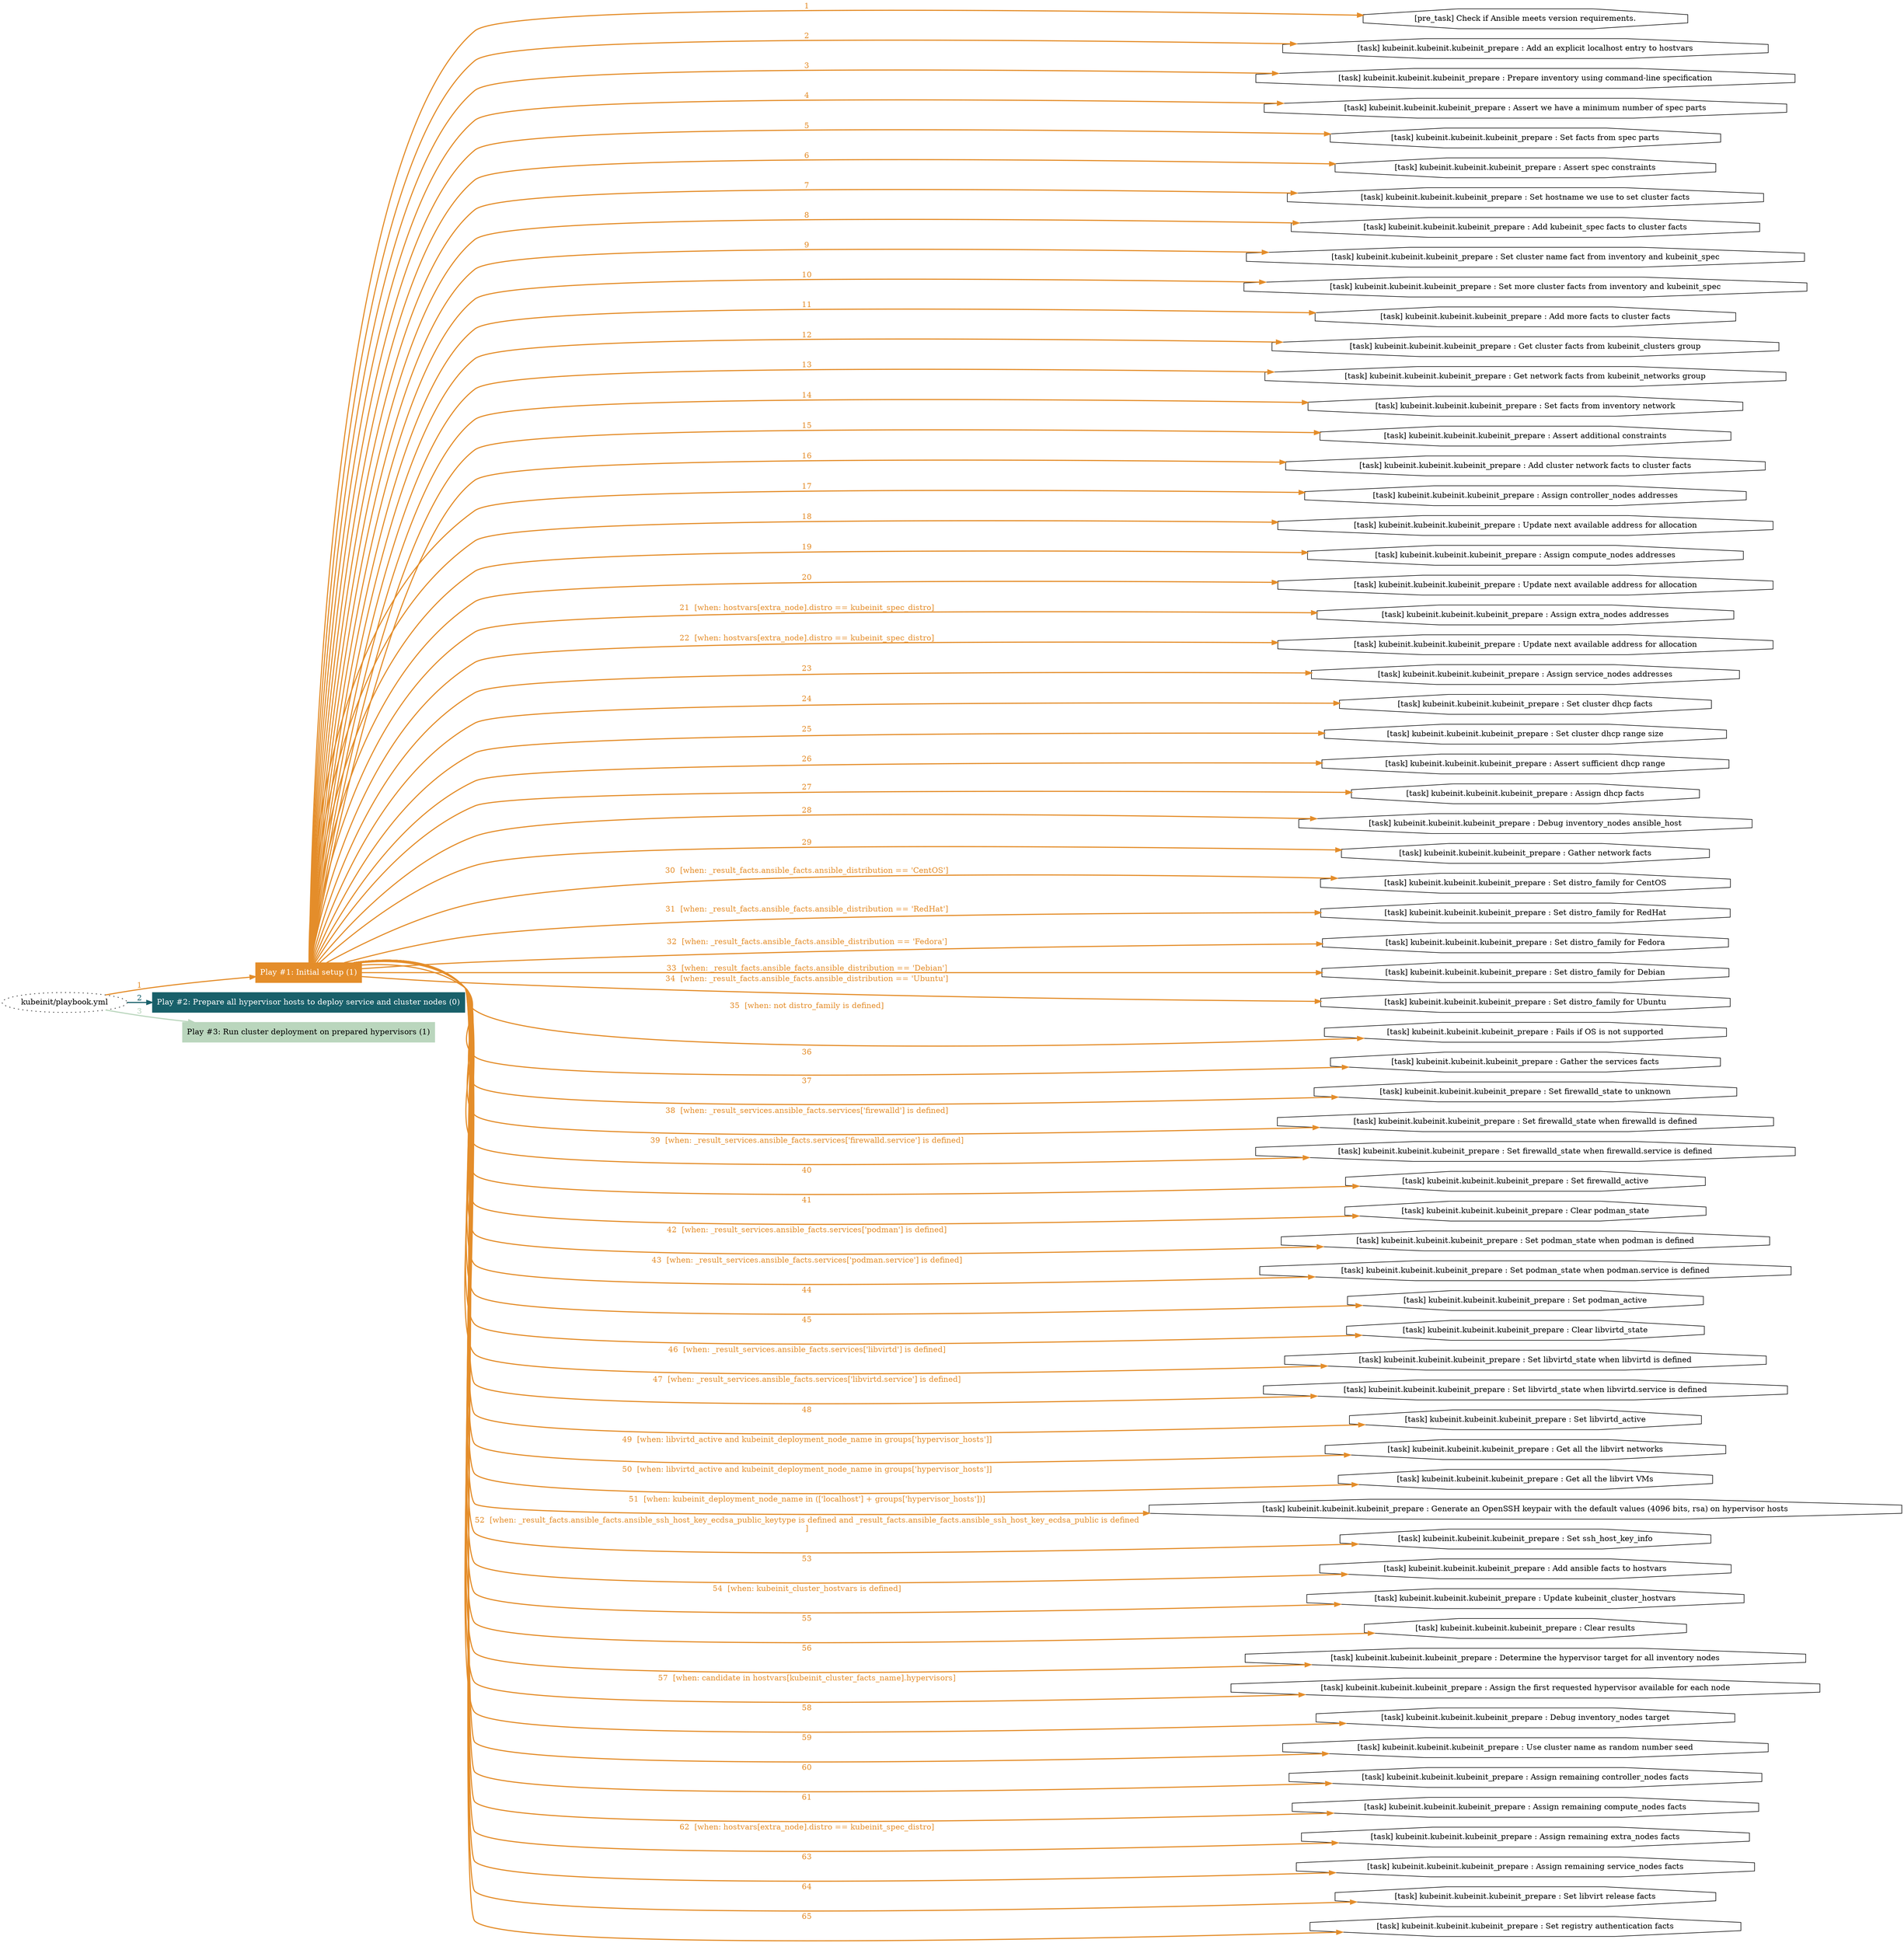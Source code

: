 digraph "kubeinit/playbook.yml "{
	graph [concentrate=true ordering=in rankdir=LR ratio=fill]
	edge [esep=5 sep=10]
	"kubeinit/playbook.yml" [id=root_node style=dotted]
	subgraph "Play #1: Initial setup (1) "{
		"Play #1: Initial setup (1)" [color="#e48d2a" fontcolor="#ffffff" id="play_7b986c22-67cb-4def-9636-bd1d582a1d0d" shape=box style=filled tooltip=localhost]
		"kubeinit/playbook.yml" -> "Play #1: Initial setup (1)" [label=1 color="#e48d2a" fontcolor="#e48d2a" id="edge_31ca2949-59d0-43eb-a2e8-09616aaf68ca" style=bold]
		"pre_task_6817d0d9-ee24-4fcb-85d5-d22f2ea6a842" [label="[pre_task] Check if Ansible meets version requirements." id="pre_task_6817d0d9-ee24-4fcb-85d5-d22f2ea6a842" shape=octagon tooltip="[pre_task] Check if Ansible meets version requirements."]
		"Play #1: Initial setup (1)" -> "pre_task_6817d0d9-ee24-4fcb-85d5-d22f2ea6a842" [label=1 color="#e48d2a" fontcolor="#e48d2a" id="edge_a08bd2ed-0dbb-4cce-8929-f7d74e242d45" style=bold]
		"task_c9180521-09ed-4635-83b1-bef91b7acabe" [label="[task] kubeinit.kubeinit.kubeinit_prepare : Add an explicit localhost entry to hostvars" id="task_c9180521-09ed-4635-83b1-bef91b7acabe" shape=octagon tooltip="[task] kubeinit.kubeinit.kubeinit_prepare : Add an explicit localhost entry to hostvars"]
		"Play #1: Initial setup (1)" -> "task_c9180521-09ed-4635-83b1-bef91b7acabe" [label=2 color="#e48d2a" fontcolor="#e48d2a" id="edge_e49dc82b-a235-43d4-971f-5964aa58189c" style=bold]
		"task_66396597-5917-4eff-8631-d83a5d34c5f9" [label="[task] kubeinit.kubeinit.kubeinit_prepare : Prepare inventory using command-line specification" id="task_66396597-5917-4eff-8631-d83a5d34c5f9" shape=octagon tooltip="[task] kubeinit.kubeinit.kubeinit_prepare : Prepare inventory using command-line specification"]
		"Play #1: Initial setup (1)" -> "task_66396597-5917-4eff-8631-d83a5d34c5f9" [label=3 color="#e48d2a" fontcolor="#e48d2a" id="edge_08696628-d636-4a68-aa08-641206d8d3b4" style=bold]
		"task_6a91beff-5b01-4e90-86f5-ffcacbf737b0" [label="[task] kubeinit.kubeinit.kubeinit_prepare : Assert we have a minimum number of spec parts" id="task_6a91beff-5b01-4e90-86f5-ffcacbf737b0" shape=octagon tooltip="[task] kubeinit.kubeinit.kubeinit_prepare : Assert we have a minimum number of spec parts"]
		"Play #1: Initial setup (1)" -> "task_6a91beff-5b01-4e90-86f5-ffcacbf737b0" [label=4 color="#e48d2a" fontcolor="#e48d2a" id="edge_c8a44e58-e1d1-4598-a8c9-9fea31396a34" style=bold]
		"task_652dfea6-d5b1-451f-ba8d-efcc2eaa5105" [label="[task] kubeinit.kubeinit.kubeinit_prepare : Set facts from spec parts" id="task_652dfea6-d5b1-451f-ba8d-efcc2eaa5105" shape=octagon tooltip="[task] kubeinit.kubeinit.kubeinit_prepare : Set facts from spec parts"]
		"Play #1: Initial setup (1)" -> "task_652dfea6-d5b1-451f-ba8d-efcc2eaa5105" [label=5 color="#e48d2a" fontcolor="#e48d2a" id="edge_f76b14f1-f5bb-49cc-a058-4617cf474d1c" style=bold]
		"task_36cf82da-03da-4f89-b7f7-6f94d3612ec6" [label="[task] kubeinit.kubeinit.kubeinit_prepare : Assert spec constraints" id="task_36cf82da-03da-4f89-b7f7-6f94d3612ec6" shape=octagon tooltip="[task] kubeinit.kubeinit.kubeinit_prepare : Assert spec constraints"]
		"Play #1: Initial setup (1)" -> "task_36cf82da-03da-4f89-b7f7-6f94d3612ec6" [label=6 color="#e48d2a" fontcolor="#e48d2a" id="edge_644d67ea-a4d0-4d26-af95-02abcca23e08" style=bold]
		"task_8ee81d50-26cc-4afa-b254-ff36227eadfd" [label="[task] kubeinit.kubeinit.kubeinit_prepare : Set hostname we use to set cluster facts" id="task_8ee81d50-26cc-4afa-b254-ff36227eadfd" shape=octagon tooltip="[task] kubeinit.kubeinit.kubeinit_prepare : Set hostname we use to set cluster facts"]
		"Play #1: Initial setup (1)" -> "task_8ee81d50-26cc-4afa-b254-ff36227eadfd" [label=7 color="#e48d2a" fontcolor="#e48d2a" id="edge_5a3140ff-1119-4cfb-8573-485ab5953702" style=bold]
		"task_86dcb9cb-442a-4ee9-a787-ae49f2bc7d7a" [label="[task] kubeinit.kubeinit.kubeinit_prepare : Add kubeinit_spec facts to cluster facts" id="task_86dcb9cb-442a-4ee9-a787-ae49f2bc7d7a" shape=octagon tooltip="[task] kubeinit.kubeinit.kubeinit_prepare : Add kubeinit_spec facts to cluster facts"]
		"Play #1: Initial setup (1)" -> "task_86dcb9cb-442a-4ee9-a787-ae49f2bc7d7a" [label=8 color="#e48d2a" fontcolor="#e48d2a" id="edge_c8c39174-669e-40f9-be2b-98349c061ec1" style=bold]
		"task_e6979958-484d-438e-9989-28a4ce02406b" [label="[task] kubeinit.kubeinit.kubeinit_prepare : Set cluster name fact from inventory and kubeinit_spec" id="task_e6979958-484d-438e-9989-28a4ce02406b" shape=octagon tooltip="[task] kubeinit.kubeinit.kubeinit_prepare : Set cluster name fact from inventory and kubeinit_spec"]
		"Play #1: Initial setup (1)" -> "task_e6979958-484d-438e-9989-28a4ce02406b" [label=9 color="#e48d2a" fontcolor="#e48d2a" id="edge_cabf21ce-2ad9-4e27-9a83-314327b56186" style=bold]
		"task_315a4aae-83b0-400c-8931-10a419196bb2" [label="[task] kubeinit.kubeinit.kubeinit_prepare : Set more cluster facts from inventory and kubeinit_spec" id="task_315a4aae-83b0-400c-8931-10a419196bb2" shape=octagon tooltip="[task] kubeinit.kubeinit.kubeinit_prepare : Set more cluster facts from inventory and kubeinit_spec"]
		"Play #1: Initial setup (1)" -> "task_315a4aae-83b0-400c-8931-10a419196bb2" [label=10 color="#e48d2a" fontcolor="#e48d2a" id="edge_d6de449d-a208-4cd3-8032-e38d0779be54" style=bold]
		"task_d1873e96-0f8c-482b-97b4-f826a87ef4be" [label="[task] kubeinit.kubeinit.kubeinit_prepare : Add more facts to cluster facts" id="task_d1873e96-0f8c-482b-97b4-f826a87ef4be" shape=octagon tooltip="[task] kubeinit.kubeinit.kubeinit_prepare : Add more facts to cluster facts"]
		"Play #1: Initial setup (1)" -> "task_d1873e96-0f8c-482b-97b4-f826a87ef4be" [label=11 color="#e48d2a" fontcolor="#e48d2a" id="edge_cb4f8c28-5c44-4c4d-9bd9-4b53845c5c0e" style=bold]
		"task_8bdadb02-d1f1-4d55-bbf3-de5945cc10b8" [label="[task] kubeinit.kubeinit.kubeinit_prepare : Get cluster facts from kubeinit_clusters group" id="task_8bdadb02-d1f1-4d55-bbf3-de5945cc10b8" shape=octagon tooltip="[task] kubeinit.kubeinit.kubeinit_prepare : Get cluster facts from kubeinit_clusters group"]
		"Play #1: Initial setup (1)" -> "task_8bdadb02-d1f1-4d55-bbf3-de5945cc10b8" [label=12 color="#e48d2a" fontcolor="#e48d2a" id="edge_d681d532-3026-4385-bae0-6244f16efe1d" style=bold]
		"task_c359cb0c-fa58-4461-af5d-842a7e775efc" [label="[task] kubeinit.kubeinit.kubeinit_prepare : Get network facts from kubeinit_networks group" id="task_c359cb0c-fa58-4461-af5d-842a7e775efc" shape=octagon tooltip="[task] kubeinit.kubeinit.kubeinit_prepare : Get network facts from kubeinit_networks group"]
		"Play #1: Initial setup (1)" -> "task_c359cb0c-fa58-4461-af5d-842a7e775efc" [label=13 color="#e48d2a" fontcolor="#e48d2a" id="edge_e630c1c6-1938-42e4-b6ce-d75490c43712" style=bold]
		"task_f8bb6c31-7c75-4b53-8cbd-f3d22cebe8dc" [label="[task] kubeinit.kubeinit.kubeinit_prepare : Set facts from inventory network" id="task_f8bb6c31-7c75-4b53-8cbd-f3d22cebe8dc" shape=octagon tooltip="[task] kubeinit.kubeinit.kubeinit_prepare : Set facts from inventory network"]
		"Play #1: Initial setup (1)" -> "task_f8bb6c31-7c75-4b53-8cbd-f3d22cebe8dc" [label=14 color="#e48d2a" fontcolor="#e48d2a" id="edge_deb8cb22-4ee5-4d94-94d7-906e487b9479" style=bold]
		"task_85bc484c-e9d6-47ee-b65a-5b2a59b8c127" [label="[task] kubeinit.kubeinit.kubeinit_prepare : Assert additional constraints" id="task_85bc484c-e9d6-47ee-b65a-5b2a59b8c127" shape=octagon tooltip="[task] kubeinit.kubeinit.kubeinit_prepare : Assert additional constraints"]
		"Play #1: Initial setup (1)" -> "task_85bc484c-e9d6-47ee-b65a-5b2a59b8c127" [label=15 color="#e48d2a" fontcolor="#e48d2a" id="edge_75175137-2d91-4ea9-8626-f5ee224d62d8" style=bold]
		"task_7aeab036-f84f-4487-a03f-91850464f890" [label="[task] kubeinit.kubeinit.kubeinit_prepare : Add cluster network facts to cluster facts" id="task_7aeab036-f84f-4487-a03f-91850464f890" shape=octagon tooltip="[task] kubeinit.kubeinit.kubeinit_prepare : Add cluster network facts to cluster facts"]
		"Play #1: Initial setup (1)" -> "task_7aeab036-f84f-4487-a03f-91850464f890" [label=16 color="#e48d2a" fontcolor="#e48d2a" id="edge_b40b8840-03c5-4b7e-b27e-dc766d564243" style=bold]
		"task_ce401cf6-754f-4edf-817c-8827cb6b56f1" [label="[task] kubeinit.kubeinit.kubeinit_prepare : Assign controller_nodes addresses" id="task_ce401cf6-754f-4edf-817c-8827cb6b56f1" shape=octagon tooltip="[task] kubeinit.kubeinit.kubeinit_prepare : Assign controller_nodes addresses"]
		"Play #1: Initial setup (1)" -> "task_ce401cf6-754f-4edf-817c-8827cb6b56f1" [label=17 color="#e48d2a" fontcolor="#e48d2a" id="edge_629a94e5-337b-4540-b0ac-fbd8ec64f404" style=bold]
		"task_f9cbcee4-f111-4b8b-9cef-b599f82b439a" [label="[task] kubeinit.kubeinit.kubeinit_prepare : Update next available address for allocation" id="task_f9cbcee4-f111-4b8b-9cef-b599f82b439a" shape=octagon tooltip="[task] kubeinit.kubeinit.kubeinit_prepare : Update next available address for allocation"]
		"Play #1: Initial setup (1)" -> "task_f9cbcee4-f111-4b8b-9cef-b599f82b439a" [label=18 color="#e48d2a" fontcolor="#e48d2a" id="edge_9ab5b7c4-e17a-417a-8e17-865cdd90d025" style=bold]
		"task_717a95a3-e9ea-4040-b5c6-84f9cd0073af" [label="[task] kubeinit.kubeinit.kubeinit_prepare : Assign compute_nodes addresses" id="task_717a95a3-e9ea-4040-b5c6-84f9cd0073af" shape=octagon tooltip="[task] kubeinit.kubeinit.kubeinit_prepare : Assign compute_nodes addresses"]
		"Play #1: Initial setup (1)" -> "task_717a95a3-e9ea-4040-b5c6-84f9cd0073af" [label=19 color="#e48d2a" fontcolor="#e48d2a" id="edge_1b09db77-7e93-4d1e-9213-ab41dbde4ee3" style=bold]
		"task_1ebca481-b539-43cd-a0fb-1b8fd75645f1" [label="[task] kubeinit.kubeinit.kubeinit_prepare : Update next available address for allocation" id="task_1ebca481-b539-43cd-a0fb-1b8fd75645f1" shape=octagon tooltip="[task] kubeinit.kubeinit.kubeinit_prepare : Update next available address for allocation"]
		"Play #1: Initial setup (1)" -> "task_1ebca481-b539-43cd-a0fb-1b8fd75645f1" [label=20 color="#e48d2a" fontcolor="#e48d2a" id="edge_cd83dcfa-7d09-414d-8d7c-67536c9e90b7" style=bold]
		"task_c44822bf-88bd-4d35-a02f-22262c8552ca" [label="[task] kubeinit.kubeinit.kubeinit_prepare : Assign extra_nodes addresses" id="task_c44822bf-88bd-4d35-a02f-22262c8552ca" shape=octagon tooltip="[task] kubeinit.kubeinit.kubeinit_prepare : Assign extra_nodes addresses"]
		"Play #1: Initial setup (1)" -> "task_c44822bf-88bd-4d35-a02f-22262c8552ca" [label="21  [when: hostvars[extra_node].distro == kubeinit_spec_distro]" color="#e48d2a" fontcolor="#e48d2a" id="edge_8bfa9b01-b259-43c4-883f-0f7dc0e06a5a" style=bold]
		"task_7c6252c9-54f1-466f-b162-d74825d6ee45" [label="[task] kubeinit.kubeinit.kubeinit_prepare : Update next available address for allocation" id="task_7c6252c9-54f1-466f-b162-d74825d6ee45" shape=octagon tooltip="[task] kubeinit.kubeinit.kubeinit_prepare : Update next available address for allocation"]
		"Play #1: Initial setup (1)" -> "task_7c6252c9-54f1-466f-b162-d74825d6ee45" [label="22  [when: hostvars[extra_node].distro == kubeinit_spec_distro]" color="#e48d2a" fontcolor="#e48d2a" id="edge_ae3aca65-9ffc-4445-a1e3-6fae7beeed88" style=bold]
		"task_36b923d4-7498-4465-9d4b-938fb282ba77" [label="[task] kubeinit.kubeinit.kubeinit_prepare : Assign service_nodes addresses" id="task_36b923d4-7498-4465-9d4b-938fb282ba77" shape=octagon tooltip="[task] kubeinit.kubeinit.kubeinit_prepare : Assign service_nodes addresses"]
		"Play #1: Initial setup (1)" -> "task_36b923d4-7498-4465-9d4b-938fb282ba77" [label=23 color="#e48d2a" fontcolor="#e48d2a" id="edge_034fb494-5d2a-4676-8b9c-e12ab7caf1e9" style=bold]
		"task_95540004-b63f-400a-bef1-00392ca592e6" [label="[task] kubeinit.kubeinit.kubeinit_prepare : Set cluster dhcp facts" id="task_95540004-b63f-400a-bef1-00392ca592e6" shape=octagon tooltip="[task] kubeinit.kubeinit.kubeinit_prepare : Set cluster dhcp facts"]
		"Play #1: Initial setup (1)" -> "task_95540004-b63f-400a-bef1-00392ca592e6" [label=24 color="#e48d2a" fontcolor="#e48d2a" id="edge_636ab881-8170-4d90-9c2a-5b9cd7ecade1" style=bold]
		"task_014d4a14-91bb-44f3-839f-74f27ae50420" [label="[task] kubeinit.kubeinit.kubeinit_prepare : Set cluster dhcp range size" id="task_014d4a14-91bb-44f3-839f-74f27ae50420" shape=octagon tooltip="[task] kubeinit.kubeinit.kubeinit_prepare : Set cluster dhcp range size"]
		"Play #1: Initial setup (1)" -> "task_014d4a14-91bb-44f3-839f-74f27ae50420" [label=25 color="#e48d2a" fontcolor="#e48d2a" id="edge_2f9e7565-a7ca-4579-8bbe-8eec8ef92f47" style=bold]
		"task_0a298037-e6e5-488f-8340-7ae45975f63a" [label="[task] kubeinit.kubeinit.kubeinit_prepare : Assert sufficient dhcp range" id="task_0a298037-e6e5-488f-8340-7ae45975f63a" shape=octagon tooltip="[task] kubeinit.kubeinit.kubeinit_prepare : Assert sufficient dhcp range"]
		"Play #1: Initial setup (1)" -> "task_0a298037-e6e5-488f-8340-7ae45975f63a" [label=26 color="#e48d2a" fontcolor="#e48d2a" id="edge_11e546ee-eb1a-415a-9ded-cc3b6f2c327c" style=bold]
		"task_f45d6e09-91d8-47ef-85a8-2c67fb000d71" [label="[task] kubeinit.kubeinit.kubeinit_prepare : Assign dhcp facts" id="task_f45d6e09-91d8-47ef-85a8-2c67fb000d71" shape=octagon tooltip="[task] kubeinit.kubeinit.kubeinit_prepare : Assign dhcp facts"]
		"Play #1: Initial setup (1)" -> "task_f45d6e09-91d8-47ef-85a8-2c67fb000d71" [label=27 color="#e48d2a" fontcolor="#e48d2a" id="edge_e70405c5-1668-4a55-9820-d462c65d6b38" style=bold]
		"task_de5baca3-2e34-4520-bbf3-e7aab7882cd4" [label="[task] kubeinit.kubeinit.kubeinit_prepare : Debug inventory_nodes ansible_host" id="task_de5baca3-2e34-4520-bbf3-e7aab7882cd4" shape=octagon tooltip="[task] kubeinit.kubeinit.kubeinit_prepare : Debug inventory_nodes ansible_host"]
		"Play #1: Initial setup (1)" -> "task_de5baca3-2e34-4520-bbf3-e7aab7882cd4" [label=28 color="#e48d2a" fontcolor="#e48d2a" id="edge_ea9a4dfc-2ad9-4685-b953-73d29587dcf6" style=bold]
		"task_70a44f81-ec7e-4b3b-ad5c-93ebdacc2832" [label="[task] kubeinit.kubeinit.kubeinit_prepare : Gather network facts" id="task_70a44f81-ec7e-4b3b-ad5c-93ebdacc2832" shape=octagon tooltip="[task] kubeinit.kubeinit.kubeinit_prepare : Gather network facts"]
		"Play #1: Initial setup (1)" -> "task_70a44f81-ec7e-4b3b-ad5c-93ebdacc2832" [label=29 color="#e48d2a" fontcolor="#e48d2a" id="edge_71b301e4-315d-44aa-a6ff-65a25ff9b292" style=bold]
		"task_5434d6d8-5557-4e51-9af6-a89b33a9f73f" [label="[task] kubeinit.kubeinit.kubeinit_prepare : Set distro_family for CentOS" id="task_5434d6d8-5557-4e51-9af6-a89b33a9f73f" shape=octagon tooltip="[task] kubeinit.kubeinit.kubeinit_prepare : Set distro_family for CentOS"]
		"Play #1: Initial setup (1)" -> "task_5434d6d8-5557-4e51-9af6-a89b33a9f73f" [label="30  [when: _result_facts.ansible_facts.ansible_distribution == 'CentOS']" color="#e48d2a" fontcolor="#e48d2a" id="edge_62f7bbba-f454-4e4e-9b7c-999ce2b0e774" style=bold]
		"task_2e9ce3d3-bcac-4142-84b0-c422d3695a2c" [label="[task] kubeinit.kubeinit.kubeinit_prepare : Set distro_family for RedHat" id="task_2e9ce3d3-bcac-4142-84b0-c422d3695a2c" shape=octagon tooltip="[task] kubeinit.kubeinit.kubeinit_prepare : Set distro_family for RedHat"]
		"Play #1: Initial setup (1)" -> "task_2e9ce3d3-bcac-4142-84b0-c422d3695a2c" [label="31  [when: _result_facts.ansible_facts.ansible_distribution == 'RedHat']" color="#e48d2a" fontcolor="#e48d2a" id="edge_0784e223-4301-43e9-97a2-d3da9fbb096f" style=bold]
		"task_372af8f3-30af-442e-8214-7271f3e2e65c" [label="[task] kubeinit.kubeinit.kubeinit_prepare : Set distro_family for Fedora" id="task_372af8f3-30af-442e-8214-7271f3e2e65c" shape=octagon tooltip="[task] kubeinit.kubeinit.kubeinit_prepare : Set distro_family for Fedora"]
		"Play #1: Initial setup (1)" -> "task_372af8f3-30af-442e-8214-7271f3e2e65c" [label="32  [when: _result_facts.ansible_facts.ansible_distribution == 'Fedora']" color="#e48d2a" fontcolor="#e48d2a" id="edge_4e68d04a-b1f9-4bf4-ba92-25b8ec2504e5" style=bold]
		"task_0ae4be51-830e-40a0-8019-3d0ca82611ea" [label="[task] kubeinit.kubeinit.kubeinit_prepare : Set distro_family for Debian" id="task_0ae4be51-830e-40a0-8019-3d0ca82611ea" shape=octagon tooltip="[task] kubeinit.kubeinit.kubeinit_prepare : Set distro_family for Debian"]
		"Play #1: Initial setup (1)" -> "task_0ae4be51-830e-40a0-8019-3d0ca82611ea" [label="33  [when: _result_facts.ansible_facts.ansible_distribution == 'Debian']" color="#e48d2a" fontcolor="#e48d2a" id="edge_47420930-ff40-4a8c-8b85-606fd2a1fc67" style=bold]
		"task_489ac717-4ac3-4432-ad6c-472862154d73" [label="[task] kubeinit.kubeinit.kubeinit_prepare : Set distro_family for Ubuntu" id="task_489ac717-4ac3-4432-ad6c-472862154d73" shape=octagon tooltip="[task] kubeinit.kubeinit.kubeinit_prepare : Set distro_family for Ubuntu"]
		"Play #1: Initial setup (1)" -> "task_489ac717-4ac3-4432-ad6c-472862154d73" [label="34  [when: _result_facts.ansible_facts.ansible_distribution == 'Ubuntu']" color="#e48d2a" fontcolor="#e48d2a" id="edge_0b481d44-bd81-494d-9249-d58b5c13e455" style=bold]
		"task_a642da50-72e9-4adc-8f4b-7c4f1084b72a" [label="[task] kubeinit.kubeinit.kubeinit_prepare : Fails if OS is not supported" id="task_a642da50-72e9-4adc-8f4b-7c4f1084b72a" shape=octagon tooltip="[task] kubeinit.kubeinit.kubeinit_prepare : Fails if OS is not supported"]
		"Play #1: Initial setup (1)" -> "task_a642da50-72e9-4adc-8f4b-7c4f1084b72a" [label="35  [when: not distro_family is defined]" color="#e48d2a" fontcolor="#e48d2a" id="edge_ac8a4b19-3484-4da1-a552-27802eb89884" style=bold]
		"task_e4109d8c-31f0-4abf-87d5-d7622198e59e" [label="[task] kubeinit.kubeinit.kubeinit_prepare : Gather the services facts" id="task_e4109d8c-31f0-4abf-87d5-d7622198e59e" shape=octagon tooltip="[task] kubeinit.kubeinit.kubeinit_prepare : Gather the services facts"]
		"Play #1: Initial setup (1)" -> "task_e4109d8c-31f0-4abf-87d5-d7622198e59e" [label=36 color="#e48d2a" fontcolor="#e48d2a" id="edge_36a083f1-36fa-4cb3-827f-08ff5b5b8b32" style=bold]
		"task_90f66ce6-1123-4f81-9fb8-c8f524cd3875" [label="[task] kubeinit.kubeinit.kubeinit_prepare : Set firewalld_state to unknown" id="task_90f66ce6-1123-4f81-9fb8-c8f524cd3875" shape=octagon tooltip="[task] kubeinit.kubeinit.kubeinit_prepare : Set firewalld_state to unknown"]
		"Play #1: Initial setup (1)" -> "task_90f66ce6-1123-4f81-9fb8-c8f524cd3875" [label=37 color="#e48d2a" fontcolor="#e48d2a" id="edge_24ed1bd6-e3a2-4b4e-8278-c8f7d180fb9a" style=bold]
		"task_49d4a83c-56a8-4d98-9592-f667ff7abbee" [label="[task] kubeinit.kubeinit.kubeinit_prepare : Set firewalld_state when firewalld is defined" id="task_49d4a83c-56a8-4d98-9592-f667ff7abbee" shape=octagon tooltip="[task] kubeinit.kubeinit.kubeinit_prepare : Set firewalld_state when firewalld is defined"]
		"Play #1: Initial setup (1)" -> "task_49d4a83c-56a8-4d98-9592-f667ff7abbee" [label="38  [when: _result_services.ansible_facts.services['firewalld'] is defined]" color="#e48d2a" fontcolor="#e48d2a" id="edge_3b93e874-bc8b-4537-8e15-b8b72a124313" style=bold]
		"task_9c7e276c-b4b0-4ce2-a8a6-1bdc89874cdc" [label="[task] kubeinit.kubeinit.kubeinit_prepare : Set firewalld_state when firewalld.service is defined" id="task_9c7e276c-b4b0-4ce2-a8a6-1bdc89874cdc" shape=octagon tooltip="[task] kubeinit.kubeinit.kubeinit_prepare : Set firewalld_state when firewalld.service is defined"]
		"Play #1: Initial setup (1)" -> "task_9c7e276c-b4b0-4ce2-a8a6-1bdc89874cdc" [label="39  [when: _result_services.ansible_facts.services['firewalld.service'] is defined]" color="#e48d2a" fontcolor="#e48d2a" id="edge_7f01c980-f127-4f99-a6ce-ae646174a70a" style=bold]
		"task_13b93adc-e126-4722-b593-5146cf520040" [label="[task] kubeinit.kubeinit.kubeinit_prepare : Set firewalld_active" id="task_13b93adc-e126-4722-b593-5146cf520040" shape=octagon tooltip="[task] kubeinit.kubeinit.kubeinit_prepare : Set firewalld_active"]
		"Play #1: Initial setup (1)" -> "task_13b93adc-e126-4722-b593-5146cf520040" [label=40 color="#e48d2a" fontcolor="#e48d2a" id="edge_206a211e-ab35-4065-866b-1339fe517e3c" style=bold]
		"task_542c1921-0585-4601-bf82-3bf6f2f3727c" [label="[task] kubeinit.kubeinit.kubeinit_prepare : Clear podman_state" id="task_542c1921-0585-4601-bf82-3bf6f2f3727c" shape=octagon tooltip="[task] kubeinit.kubeinit.kubeinit_prepare : Clear podman_state"]
		"Play #1: Initial setup (1)" -> "task_542c1921-0585-4601-bf82-3bf6f2f3727c" [label=41 color="#e48d2a" fontcolor="#e48d2a" id="edge_1756bba9-52d1-423f-bb59-e90bdc9afe69" style=bold]
		"task_8a352859-563f-47c0-a192-58f99f21fa0c" [label="[task] kubeinit.kubeinit.kubeinit_prepare : Set podman_state when podman is defined" id="task_8a352859-563f-47c0-a192-58f99f21fa0c" shape=octagon tooltip="[task] kubeinit.kubeinit.kubeinit_prepare : Set podman_state when podman is defined"]
		"Play #1: Initial setup (1)" -> "task_8a352859-563f-47c0-a192-58f99f21fa0c" [label="42  [when: _result_services.ansible_facts.services['podman'] is defined]" color="#e48d2a" fontcolor="#e48d2a" id="edge_459850de-4919-428f-a2bc-a78b881ea6fe" style=bold]
		"task_4d9f32f5-5642-4aa1-b43c-eb28d61a48c0" [label="[task] kubeinit.kubeinit.kubeinit_prepare : Set podman_state when podman.service is defined" id="task_4d9f32f5-5642-4aa1-b43c-eb28d61a48c0" shape=octagon tooltip="[task] kubeinit.kubeinit.kubeinit_prepare : Set podman_state when podman.service is defined"]
		"Play #1: Initial setup (1)" -> "task_4d9f32f5-5642-4aa1-b43c-eb28d61a48c0" [label="43  [when: _result_services.ansible_facts.services['podman.service'] is defined]" color="#e48d2a" fontcolor="#e48d2a" id="edge_c9b03bee-c53d-4904-ae96-d6fa72719674" style=bold]
		"task_fa9b0741-d65d-45e2-8d3a-26feb5d29321" [label="[task] kubeinit.kubeinit.kubeinit_prepare : Set podman_active" id="task_fa9b0741-d65d-45e2-8d3a-26feb5d29321" shape=octagon tooltip="[task] kubeinit.kubeinit.kubeinit_prepare : Set podman_active"]
		"Play #1: Initial setup (1)" -> "task_fa9b0741-d65d-45e2-8d3a-26feb5d29321" [label=44 color="#e48d2a" fontcolor="#e48d2a" id="edge_3a6b345c-82da-468c-9946-c90dedc2a28e" style=bold]
		"task_a89b0ce2-e58b-4035-8c27-124087718472" [label="[task] kubeinit.kubeinit.kubeinit_prepare : Clear libvirtd_state" id="task_a89b0ce2-e58b-4035-8c27-124087718472" shape=octagon tooltip="[task] kubeinit.kubeinit.kubeinit_prepare : Clear libvirtd_state"]
		"Play #1: Initial setup (1)" -> "task_a89b0ce2-e58b-4035-8c27-124087718472" [label=45 color="#e48d2a" fontcolor="#e48d2a" id="edge_af055a4c-ca28-4983-b493-b90bb3ab18d8" style=bold]
		"task_cac2713c-bde2-4ad3-8ec2-955430bdb13b" [label="[task] kubeinit.kubeinit.kubeinit_prepare : Set libvirtd_state when libvirtd is defined" id="task_cac2713c-bde2-4ad3-8ec2-955430bdb13b" shape=octagon tooltip="[task] kubeinit.kubeinit.kubeinit_prepare : Set libvirtd_state when libvirtd is defined"]
		"Play #1: Initial setup (1)" -> "task_cac2713c-bde2-4ad3-8ec2-955430bdb13b" [label="46  [when: _result_services.ansible_facts.services['libvirtd'] is defined]" color="#e48d2a" fontcolor="#e48d2a" id="edge_17988540-bf6f-44fb-b2c8-2dcdcaba4f7a" style=bold]
		"task_2ad36ef5-9e6b-4eae-8207-d3e522ad1e3e" [label="[task] kubeinit.kubeinit.kubeinit_prepare : Set libvirtd_state when libvirtd.service is defined" id="task_2ad36ef5-9e6b-4eae-8207-d3e522ad1e3e" shape=octagon tooltip="[task] kubeinit.kubeinit.kubeinit_prepare : Set libvirtd_state when libvirtd.service is defined"]
		"Play #1: Initial setup (1)" -> "task_2ad36ef5-9e6b-4eae-8207-d3e522ad1e3e" [label="47  [when: _result_services.ansible_facts.services['libvirtd.service'] is defined]" color="#e48d2a" fontcolor="#e48d2a" id="edge_f1be89bd-dbf0-49c4-b04e-061df3419d4f" style=bold]
		"task_8a33d436-c440-4fa1-bfa9-fc34c1519efa" [label="[task] kubeinit.kubeinit.kubeinit_prepare : Set libvirtd_active" id="task_8a33d436-c440-4fa1-bfa9-fc34c1519efa" shape=octagon tooltip="[task] kubeinit.kubeinit.kubeinit_prepare : Set libvirtd_active"]
		"Play #1: Initial setup (1)" -> "task_8a33d436-c440-4fa1-bfa9-fc34c1519efa" [label=48 color="#e48d2a" fontcolor="#e48d2a" id="edge_f41c9b8c-9b2f-4fc3-beb7-6b85273532dd" style=bold]
		"task_5e26020f-024a-4c4f-bbc0-9fb8c71cd9ee" [label="[task] kubeinit.kubeinit.kubeinit_prepare : Get all the libvirt networks" id="task_5e26020f-024a-4c4f-bbc0-9fb8c71cd9ee" shape=octagon tooltip="[task] kubeinit.kubeinit.kubeinit_prepare : Get all the libvirt networks"]
		"Play #1: Initial setup (1)" -> "task_5e26020f-024a-4c4f-bbc0-9fb8c71cd9ee" [label="49  [when: libvirtd_active and kubeinit_deployment_node_name in groups['hypervisor_hosts']]" color="#e48d2a" fontcolor="#e48d2a" id="edge_d5651baf-cd0b-44b4-bf90-ca3af0fda98b" style=bold]
		"task_2f7ed6e8-b92f-49ec-b49b-caef9918cd23" [label="[task] kubeinit.kubeinit.kubeinit_prepare : Get all the libvirt VMs" id="task_2f7ed6e8-b92f-49ec-b49b-caef9918cd23" shape=octagon tooltip="[task] kubeinit.kubeinit.kubeinit_prepare : Get all the libvirt VMs"]
		"Play #1: Initial setup (1)" -> "task_2f7ed6e8-b92f-49ec-b49b-caef9918cd23" [label="50  [when: libvirtd_active and kubeinit_deployment_node_name in groups['hypervisor_hosts']]" color="#e48d2a" fontcolor="#e48d2a" id="edge_6fbddbb1-f20c-4b18-a4c1-c4de5d68aa60" style=bold]
		"task_aacc1053-a25a-4aed-aff1-ac34e9c7c112" [label="[task] kubeinit.kubeinit.kubeinit_prepare : Generate an OpenSSH keypair with the default values (4096 bits, rsa) on hypervisor hosts" id="task_aacc1053-a25a-4aed-aff1-ac34e9c7c112" shape=octagon tooltip="[task] kubeinit.kubeinit.kubeinit_prepare : Generate an OpenSSH keypair with the default values (4096 bits, rsa) on hypervisor hosts"]
		"Play #1: Initial setup (1)" -> "task_aacc1053-a25a-4aed-aff1-ac34e9c7c112" [label="51  [when: kubeinit_deployment_node_name in (['localhost'] + groups['hypervisor_hosts'])]" color="#e48d2a" fontcolor="#e48d2a" id="edge_dd6a7449-7a11-4112-8256-d7c52429770b" style=bold]
		"task_677516c2-f93a-4e31-a5ef-d670dc4d59b7" [label="[task] kubeinit.kubeinit.kubeinit_prepare : Set ssh_host_key_info" id="task_677516c2-f93a-4e31-a5ef-d670dc4d59b7" shape=octagon tooltip="[task] kubeinit.kubeinit.kubeinit_prepare : Set ssh_host_key_info"]
		"Play #1: Initial setup (1)" -> "task_677516c2-f93a-4e31-a5ef-d670dc4d59b7" [label="52  [when: _result_facts.ansible_facts.ansible_ssh_host_key_ecdsa_public_keytype is defined and _result_facts.ansible_facts.ansible_ssh_host_key_ecdsa_public is defined
]" color="#e48d2a" fontcolor="#e48d2a" id="edge_ba71469e-8c90-4e18-a5ad-4634cb479e9a" style=bold]
		"task_43475689-0de3-428a-afda-333a641ed81d" [label="[task] kubeinit.kubeinit.kubeinit_prepare : Add ansible facts to hostvars" id="task_43475689-0de3-428a-afda-333a641ed81d" shape=octagon tooltip="[task] kubeinit.kubeinit.kubeinit_prepare : Add ansible facts to hostvars"]
		"Play #1: Initial setup (1)" -> "task_43475689-0de3-428a-afda-333a641ed81d" [label=53 color="#e48d2a" fontcolor="#e48d2a" id="edge_e3563022-5213-4683-b2cd-b1f093c4e879" style=bold]
		"task_b5c10502-a2b5-42a1-ab68-e9779d3016c1" [label="[task] kubeinit.kubeinit.kubeinit_prepare : Update kubeinit_cluster_hostvars" id="task_b5c10502-a2b5-42a1-ab68-e9779d3016c1" shape=octagon tooltip="[task] kubeinit.kubeinit.kubeinit_prepare : Update kubeinit_cluster_hostvars"]
		"Play #1: Initial setup (1)" -> "task_b5c10502-a2b5-42a1-ab68-e9779d3016c1" [label="54  [when: kubeinit_cluster_hostvars is defined]" color="#e48d2a" fontcolor="#e48d2a" id="edge_3c0202af-7b96-42e6-9fe4-f9fa4203f9d3" style=bold]
		"task_1f8ed8b1-7942-4125-bd7b-70c6059a2cf1" [label="[task] kubeinit.kubeinit.kubeinit_prepare : Clear results" id="task_1f8ed8b1-7942-4125-bd7b-70c6059a2cf1" shape=octagon tooltip="[task] kubeinit.kubeinit.kubeinit_prepare : Clear results"]
		"Play #1: Initial setup (1)" -> "task_1f8ed8b1-7942-4125-bd7b-70c6059a2cf1" [label=55 color="#e48d2a" fontcolor="#e48d2a" id="edge_a749fd03-7531-4bdd-9680-6558a7244b83" style=bold]
		"task_32fe7b3b-20a7-4643-9117-15a37fca281a" [label="[task] kubeinit.kubeinit.kubeinit_prepare : Determine the hypervisor target for all inventory nodes" id="task_32fe7b3b-20a7-4643-9117-15a37fca281a" shape=octagon tooltip="[task] kubeinit.kubeinit.kubeinit_prepare : Determine the hypervisor target for all inventory nodes"]
		"Play #1: Initial setup (1)" -> "task_32fe7b3b-20a7-4643-9117-15a37fca281a" [label=56 color="#e48d2a" fontcolor="#e48d2a" id="edge_0d4240ea-b92c-4ac4-a8c3-d19bac248eb1" style=bold]
		"task_7bcbd993-7479-46f0-914e-5b4385461f0d" [label="[task] kubeinit.kubeinit.kubeinit_prepare : Assign the first requested hypervisor available for each node" id="task_7bcbd993-7479-46f0-914e-5b4385461f0d" shape=octagon tooltip="[task] kubeinit.kubeinit.kubeinit_prepare : Assign the first requested hypervisor available for each node"]
		"Play #1: Initial setup (1)" -> "task_7bcbd993-7479-46f0-914e-5b4385461f0d" [label="57  [when: candidate in hostvars[kubeinit_cluster_facts_name].hypervisors]" color="#e48d2a" fontcolor="#e48d2a" id="edge_6c70b060-4bc3-43b0-9959-5e5a1646ae4c" style=bold]
		"task_077ec462-fdd6-430f-b493-c188a5a066d2" [label="[task] kubeinit.kubeinit.kubeinit_prepare : Debug inventory_nodes target" id="task_077ec462-fdd6-430f-b493-c188a5a066d2" shape=octagon tooltip="[task] kubeinit.kubeinit.kubeinit_prepare : Debug inventory_nodes target"]
		"Play #1: Initial setup (1)" -> "task_077ec462-fdd6-430f-b493-c188a5a066d2" [label=58 color="#e48d2a" fontcolor="#e48d2a" id="edge_c5224445-bfe0-4d4e-a2cc-1cd395576293" style=bold]
		"task_de4b7ece-6e2b-4c2a-b5b7-b903c1667316" [label="[task] kubeinit.kubeinit.kubeinit_prepare : Use cluster name as random number seed" id="task_de4b7ece-6e2b-4c2a-b5b7-b903c1667316" shape=octagon tooltip="[task] kubeinit.kubeinit.kubeinit_prepare : Use cluster name as random number seed"]
		"Play #1: Initial setup (1)" -> "task_de4b7ece-6e2b-4c2a-b5b7-b903c1667316" [label=59 color="#e48d2a" fontcolor="#e48d2a" id="edge_a85aab5d-cd19-4950-9a49-f5c439c902cd" style=bold]
		"task_3b5740eb-e567-4cd1-9380-324297d004ad" [label="[task] kubeinit.kubeinit.kubeinit_prepare : Assign remaining controller_nodes facts" id="task_3b5740eb-e567-4cd1-9380-324297d004ad" shape=octagon tooltip="[task] kubeinit.kubeinit.kubeinit_prepare : Assign remaining controller_nodes facts"]
		"Play #1: Initial setup (1)" -> "task_3b5740eb-e567-4cd1-9380-324297d004ad" [label=60 color="#e48d2a" fontcolor="#e48d2a" id="edge_871dcb00-4e1f-40da-bcf0-538c49120fc0" style=bold]
		"task_a7ffaf3b-8eae-413c-aeab-fa65241d8a75" [label="[task] kubeinit.kubeinit.kubeinit_prepare : Assign remaining compute_nodes facts" id="task_a7ffaf3b-8eae-413c-aeab-fa65241d8a75" shape=octagon tooltip="[task] kubeinit.kubeinit.kubeinit_prepare : Assign remaining compute_nodes facts"]
		"Play #1: Initial setup (1)" -> "task_a7ffaf3b-8eae-413c-aeab-fa65241d8a75" [label=61 color="#e48d2a" fontcolor="#e48d2a" id="edge_6decadd2-5dcd-44d8-bb26-356b1ebae2b5" style=bold]
		"task_5f5091bf-2dc5-4ef9-aafc-52dd41a46d9f" [label="[task] kubeinit.kubeinit.kubeinit_prepare : Assign remaining extra_nodes facts" id="task_5f5091bf-2dc5-4ef9-aafc-52dd41a46d9f" shape=octagon tooltip="[task] kubeinit.kubeinit.kubeinit_prepare : Assign remaining extra_nodes facts"]
		"Play #1: Initial setup (1)" -> "task_5f5091bf-2dc5-4ef9-aafc-52dd41a46d9f" [label="62  [when: hostvars[extra_node].distro == kubeinit_spec_distro]" color="#e48d2a" fontcolor="#e48d2a" id="edge_59978df0-ddf0-49ad-b82d-719b0f8686f3" style=bold]
		"task_13b73ae8-1be7-4cb8-b44c-f72409f83b81" [label="[task] kubeinit.kubeinit.kubeinit_prepare : Assign remaining service_nodes facts" id="task_13b73ae8-1be7-4cb8-b44c-f72409f83b81" shape=octagon tooltip="[task] kubeinit.kubeinit.kubeinit_prepare : Assign remaining service_nodes facts"]
		"Play #1: Initial setup (1)" -> "task_13b73ae8-1be7-4cb8-b44c-f72409f83b81" [label=63 color="#e48d2a" fontcolor="#e48d2a" id="edge_e36f097a-8102-4924-b5e1-816891dc3a19" style=bold]
		"task_4bcd0a02-d57e-46e6-b617-dac667d93887" [label="[task] kubeinit.kubeinit.kubeinit_prepare : Set libvirt release facts" id="task_4bcd0a02-d57e-46e6-b617-dac667d93887" shape=octagon tooltip="[task] kubeinit.kubeinit.kubeinit_prepare : Set libvirt release facts"]
		"Play #1: Initial setup (1)" -> "task_4bcd0a02-d57e-46e6-b617-dac667d93887" [label=64 color="#e48d2a" fontcolor="#e48d2a" id="edge_814db0b5-18b9-48ff-a1f3-275554cbd2df" style=bold]
		"task_215c5015-a271-4c7c-8ab1-3ce6e3586bc3" [label="[task] kubeinit.kubeinit.kubeinit_prepare : Set registry authentication facts" id="task_215c5015-a271-4c7c-8ab1-3ce6e3586bc3" shape=octagon tooltip="[task] kubeinit.kubeinit.kubeinit_prepare : Set registry authentication facts"]
		"Play #1: Initial setup (1)" -> "task_215c5015-a271-4c7c-8ab1-3ce6e3586bc3" [label=65 color="#e48d2a" fontcolor="#e48d2a" id="edge_5dae1ecc-00c0-4633-8950-8d627e7e02c7" style=bold]
	}
	subgraph "Play #2: Prepare all hypervisor hosts to deploy service and cluster nodes (0) "{
		"Play #2: Prepare all hypervisor hosts to deploy service and cluster nodes (0)" [color="#19606a" fontcolor="#ffffff" id="play_68b3c7af-3737-4d2f-a0c5-1b3f92d4caac" shape=box style=filled tooltip=""]
		"kubeinit/playbook.yml" -> "Play #2: Prepare all hypervisor hosts to deploy service and cluster nodes (0)" [label=2 color="#19606a" fontcolor="#19606a" id="edge_970c0701-4815-4b59-965f-3c3abd70b70e" style=bold]
	}
	subgraph "Play #3: Run cluster deployment on prepared hypervisors (1) "{
		"Play #3: Run cluster deployment on prepared hypervisors (1)" [color="#bad6bd" fontcolor="#000000" id="play_31cf7f34-f728-43b6-8f04-d5848edd1d2d" shape=box style=filled tooltip=localhost]
		"kubeinit/playbook.yml" -> "Play #3: Run cluster deployment on prepared hypervisors (1)" [label=3 color="#bad6bd" fontcolor="#bad6bd" id="edge_ed1a7041-8878-4551-bd8a-a37eea2e976c" style=bold]
	}
}

